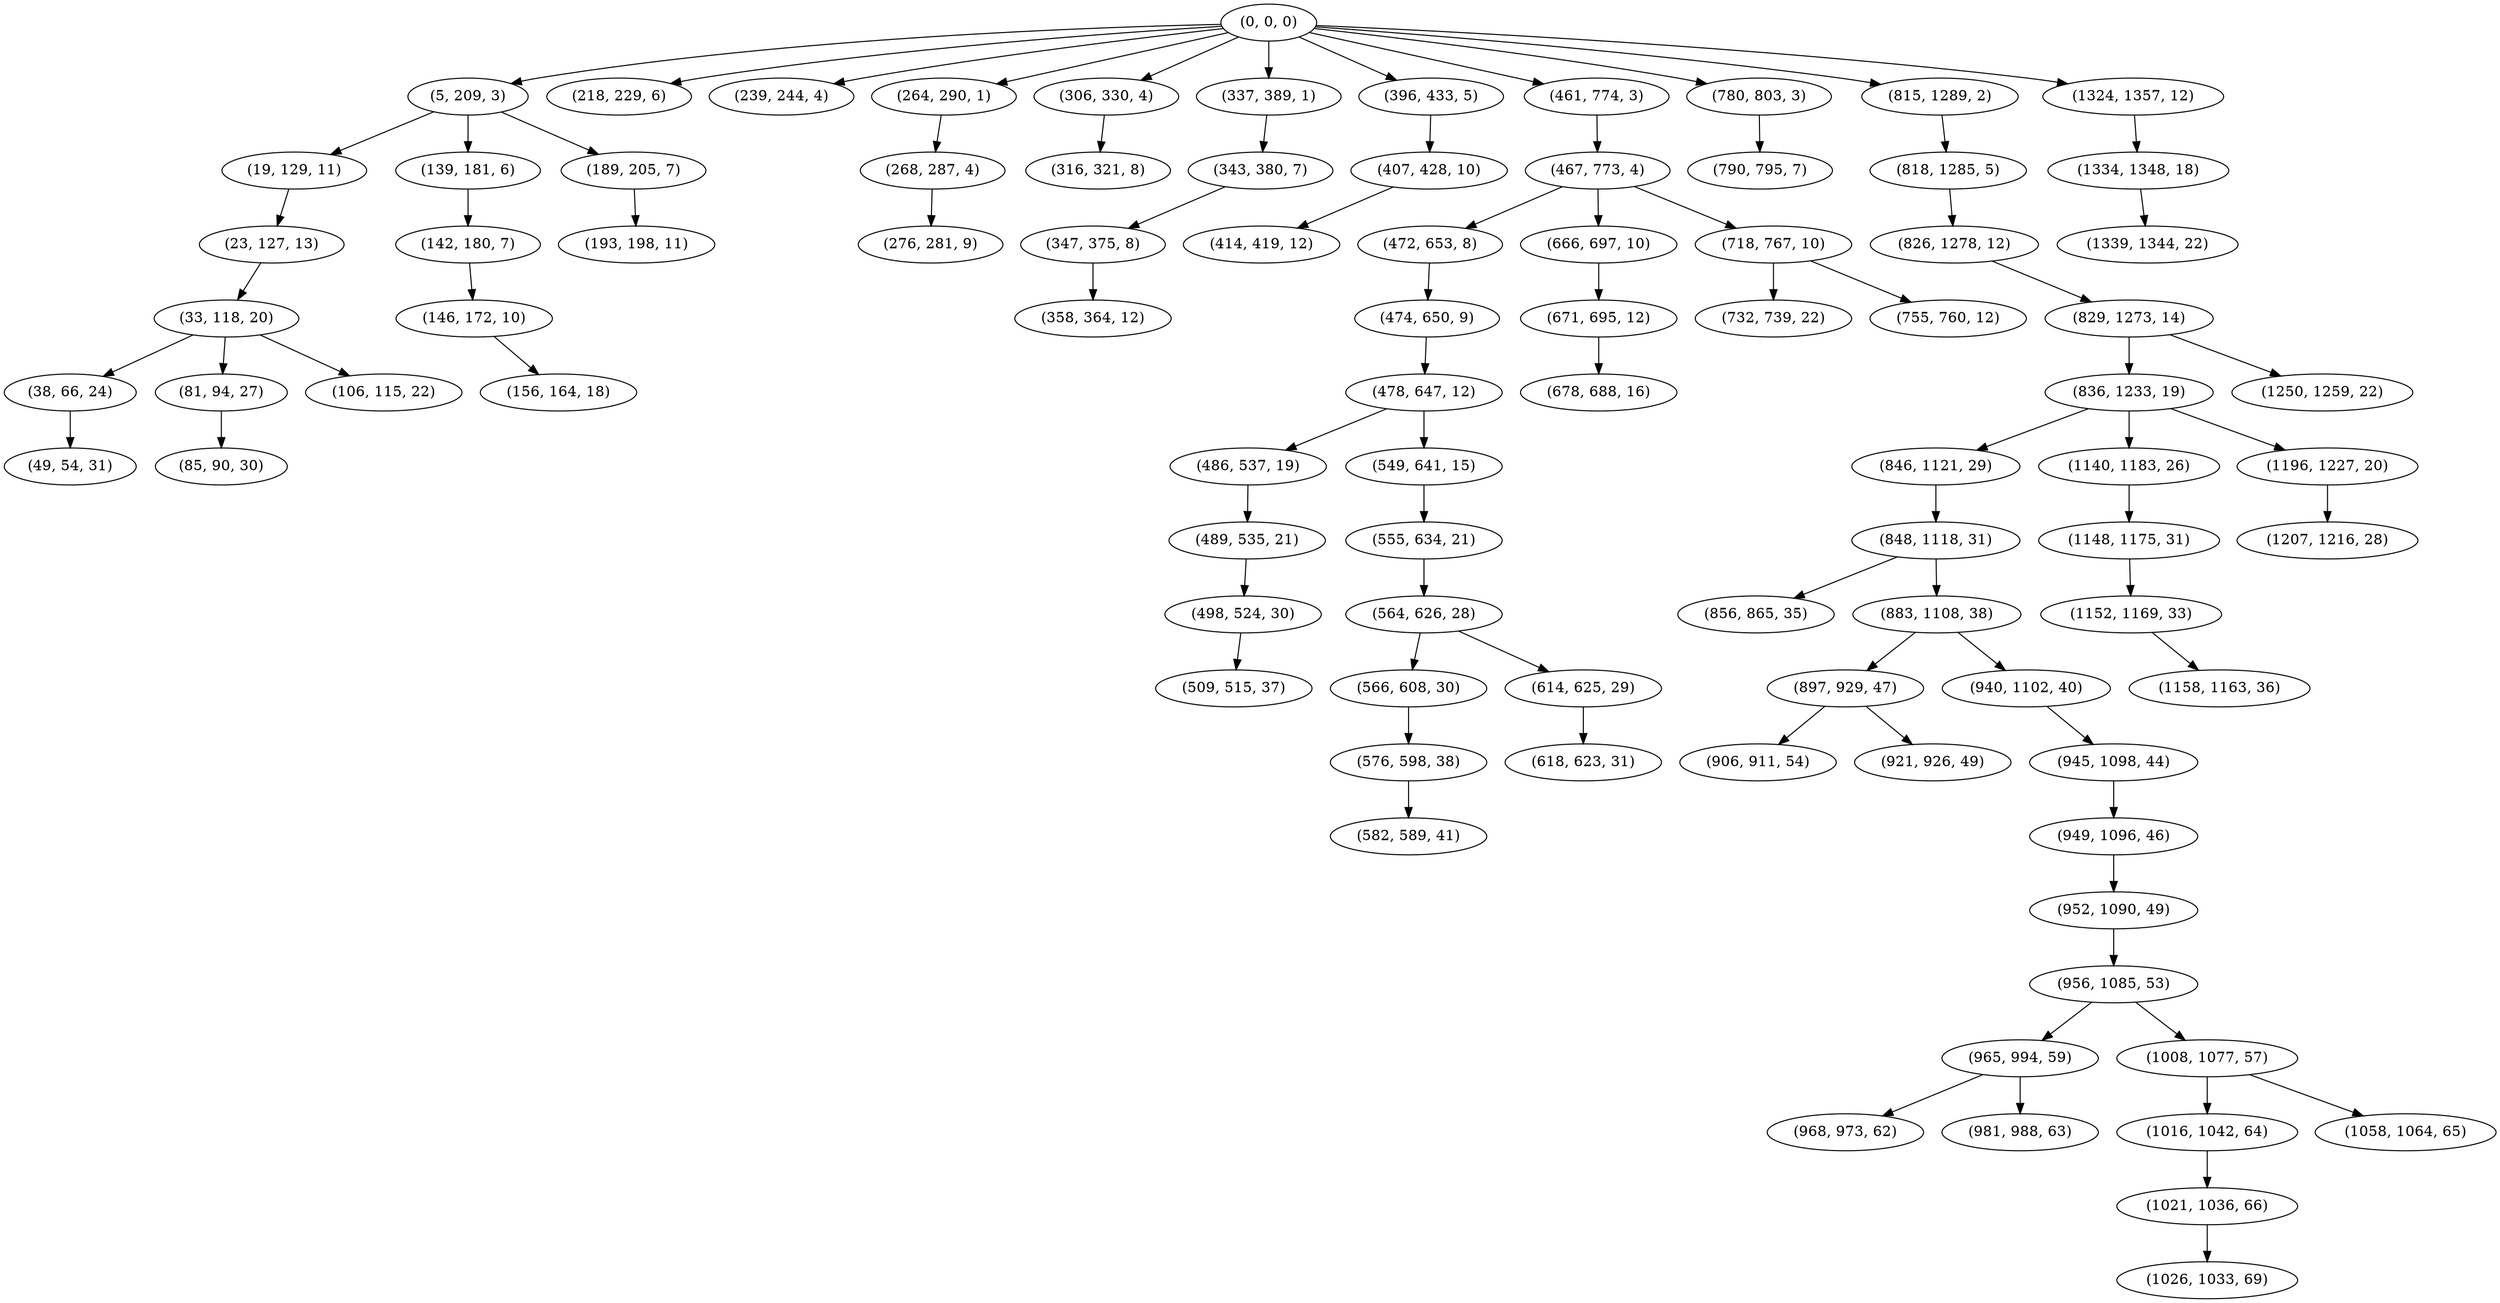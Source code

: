digraph tree {
    "(0, 0, 0)";
    "(5, 209, 3)";
    "(19, 129, 11)";
    "(23, 127, 13)";
    "(33, 118, 20)";
    "(38, 66, 24)";
    "(49, 54, 31)";
    "(81, 94, 27)";
    "(85, 90, 30)";
    "(106, 115, 22)";
    "(139, 181, 6)";
    "(142, 180, 7)";
    "(146, 172, 10)";
    "(156, 164, 18)";
    "(189, 205, 7)";
    "(193, 198, 11)";
    "(218, 229, 6)";
    "(239, 244, 4)";
    "(264, 290, 1)";
    "(268, 287, 4)";
    "(276, 281, 9)";
    "(306, 330, 4)";
    "(316, 321, 8)";
    "(337, 389, 1)";
    "(343, 380, 7)";
    "(347, 375, 8)";
    "(358, 364, 12)";
    "(396, 433, 5)";
    "(407, 428, 10)";
    "(414, 419, 12)";
    "(461, 774, 3)";
    "(467, 773, 4)";
    "(472, 653, 8)";
    "(474, 650, 9)";
    "(478, 647, 12)";
    "(486, 537, 19)";
    "(489, 535, 21)";
    "(498, 524, 30)";
    "(509, 515, 37)";
    "(549, 641, 15)";
    "(555, 634, 21)";
    "(564, 626, 28)";
    "(566, 608, 30)";
    "(576, 598, 38)";
    "(582, 589, 41)";
    "(614, 625, 29)";
    "(618, 623, 31)";
    "(666, 697, 10)";
    "(671, 695, 12)";
    "(678, 688, 16)";
    "(718, 767, 10)";
    "(732, 739, 22)";
    "(755, 760, 12)";
    "(780, 803, 3)";
    "(790, 795, 7)";
    "(815, 1289, 2)";
    "(818, 1285, 5)";
    "(826, 1278, 12)";
    "(829, 1273, 14)";
    "(836, 1233, 19)";
    "(846, 1121, 29)";
    "(848, 1118, 31)";
    "(856, 865, 35)";
    "(883, 1108, 38)";
    "(897, 929, 47)";
    "(906, 911, 54)";
    "(921, 926, 49)";
    "(940, 1102, 40)";
    "(945, 1098, 44)";
    "(949, 1096, 46)";
    "(952, 1090, 49)";
    "(956, 1085, 53)";
    "(965, 994, 59)";
    "(968, 973, 62)";
    "(981, 988, 63)";
    "(1008, 1077, 57)";
    "(1016, 1042, 64)";
    "(1021, 1036, 66)";
    "(1026, 1033, 69)";
    "(1058, 1064, 65)";
    "(1140, 1183, 26)";
    "(1148, 1175, 31)";
    "(1152, 1169, 33)";
    "(1158, 1163, 36)";
    "(1196, 1227, 20)";
    "(1207, 1216, 28)";
    "(1250, 1259, 22)";
    "(1324, 1357, 12)";
    "(1334, 1348, 18)";
    "(1339, 1344, 22)";
    "(0, 0, 0)" -> "(5, 209, 3)";
    "(0, 0, 0)" -> "(218, 229, 6)";
    "(0, 0, 0)" -> "(239, 244, 4)";
    "(0, 0, 0)" -> "(264, 290, 1)";
    "(0, 0, 0)" -> "(306, 330, 4)";
    "(0, 0, 0)" -> "(337, 389, 1)";
    "(0, 0, 0)" -> "(396, 433, 5)";
    "(0, 0, 0)" -> "(461, 774, 3)";
    "(0, 0, 0)" -> "(780, 803, 3)";
    "(0, 0, 0)" -> "(815, 1289, 2)";
    "(0, 0, 0)" -> "(1324, 1357, 12)";
    "(5, 209, 3)" -> "(19, 129, 11)";
    "(5, 209, 3)" -> "(139, 181, 6)";
    "(5, 209, 3)" -> "(189, 205, 7)";
    "(19, 129, 11)" -> "(23, 127, 13)";
    "(23, 127, 13)" -> "(33, 118, 20)";
    "(33, 118, 20)" -> "(38, 66, 24)";
    "(33, 118, 20)" -> "(81, 94, 27)";
    "(33, 118, 20)" -> "(106, 115, 22)";
    "(38, 66, 24)" -> "(49, 54, 31)";
    "(81, 94, 27)" -> "(85, 90, 30)";
    "(139, 181, 6)" -> "(142, 180, 7)";
    "(142, 180, 7)" -> "(146, 172, 10)";
    "(146, 172, 10)" -> "(156, 164, 18)";
    "(189, 205, 7)" -> "(193, 198, 11)";
    "(264, 290, 1)" -> "(268, 287, 4)";
    "(268, 287, 4)" -> "(276, 281, 9)";
    "(306, 330, 4)" -> "(316, 321, 8)";
    "(337, 389, 1)" -> "(343, 380, 7)";
    "(343, 380, 7)" -> "(347, 375, 8)";
    "(347, 375, 8)" -> "(358, 364, 12)";
    "(396, 433, 5)" -> "(407, 428, 10)";
    "(407, 428, 10)" -> "(414, 419, 12)";
    "(461, 774, 3)" -> "(467, 773, 4)";
    "(467, 773, 4)" -> "(472, 653, 8)";
    "(467, 773, 4)" -> "(666, 697, 10)";
    "(467, 773, 4)" -> "(718, 767, 10)";
    "(472, 653, 8)" -> "(474, 650, 9)";
    "(474, 650, 9)" -> "(478, 647, 12)";
    "(478, 647, 12)" -> "(486, 537, 19)";
    "(478, 647, 12)" -> "(549, 641, 15)";
    "(486, 537, 19)" -> "(489, 535, 21)";
    "(489, 535, 21)" -> "(498, 524, 30)";
    "(498, 524, 30)" -> "(509, 515, 37)";
    "(549, 641, 15)" -> "(555, 634, 21)";
    "(555, 634, 21)" -> "(564, 626, 28)";
    "(564, 626, 28)" -> "(566, 608, 30)";
    "(564, 626, 28)" -> "(614, 625, 29)";
    "(566, 608, 30)" -> "(576, 598, 38)";
    "(576, 598, 38)" -> "(582, 589, 41)";
    "(614, 625, 29)" -> "(618, 623, 31)";
    "(666, 697, 10)" -> "(671, 695, 12)";
    "(671, 695, 12)" -> "(678, 688, 16)";
    "(718, 767, 10)" -> "(732, 739, 22)";
    "(718, 767, 10)" -> "(755, 760, 12)";
    "(780, 803, 3)" -> "(790, 795, 7)";
    "(815, 1289, 2)" -> "(818, 1285, 5)";
    "(818, 1285, 5)" -> "(826, 1278, 12)";
    "(826, 1278, 12)" -> "(829, 1273, 14)";
    "(829, 1273, 14)" -> "(836, 1233, 19)";
    "(829, 1273, 14)" -> "(1250, 1259, 22)";
    "(836, 1233, 19)" -> "(846, 1121, 29)";
    "(836, 1233, 19)" -> "(1140, 1183, 26)";
    "(836, 1233, 19)" -> "(1196, 1227, 20)";
    "(846, 1121, 29)" -> "(848, 1118, 31)";
    "(848, 1118, 31)" -> "(856, 865, 35)";
    "(848, 1118, 31)" -> "(883, 1108, 38)";
    "(883, 1108, 38)" -> "(897, 929, 47)";
    "(883, 1108, 38)" -> "(940, 1102, 40)";
    "(897, 929, 47)" -> "(906, 911, 54)";
    "(897, 929, 47)" -> "(921, 926, 49)";
    "(940, 1102, 40)" -> "(945, 1098, 44)";
    "(945, 1098, 44)" -> "(949, 1096, 46)";
    "(949, 1096, 46)" -> "(952, 1090, 49)";
    "(952, 1090, 49)" -> "(956, 1085, 53)";
    "(956, 1085, 53)" -> "(965, 994, 59)";
    "(956, 1085, 53)" -> "(1008, 1077, 57)";
    "(965, 994, 59)" -> "(968, 973, 62)";
    "(965, 994, 59)" -> "(981, 988, 63)";
    "(1008, 1077, 57)" -> "(1016, 1042, 64)";
    "(1008, 1077, 57)" -> "(1058, 1064, 65)";
    "(1016, 1042, 64)" -> "(1021, 1036, 66)";
    "(1021, 1036, 66)" -> "(1026, 1033, 69)";
    "(1140, 1183, 26)" -> "(1148, 1175, 31)";
    "(1148, 1175, 31)" -> "(1152, 1169, 33)";
    "(1152, 1169, 33)" -> "(1158, 1163, 36)";
    "(1196, 1227, 20)" -> "(1207, 1216, 28)";
    "(1324, 1357, 12)" -> "(1334, 1348, 18)";
    "(1334, 1348, 18)" -> "(1339, 1344, 22)";
}
